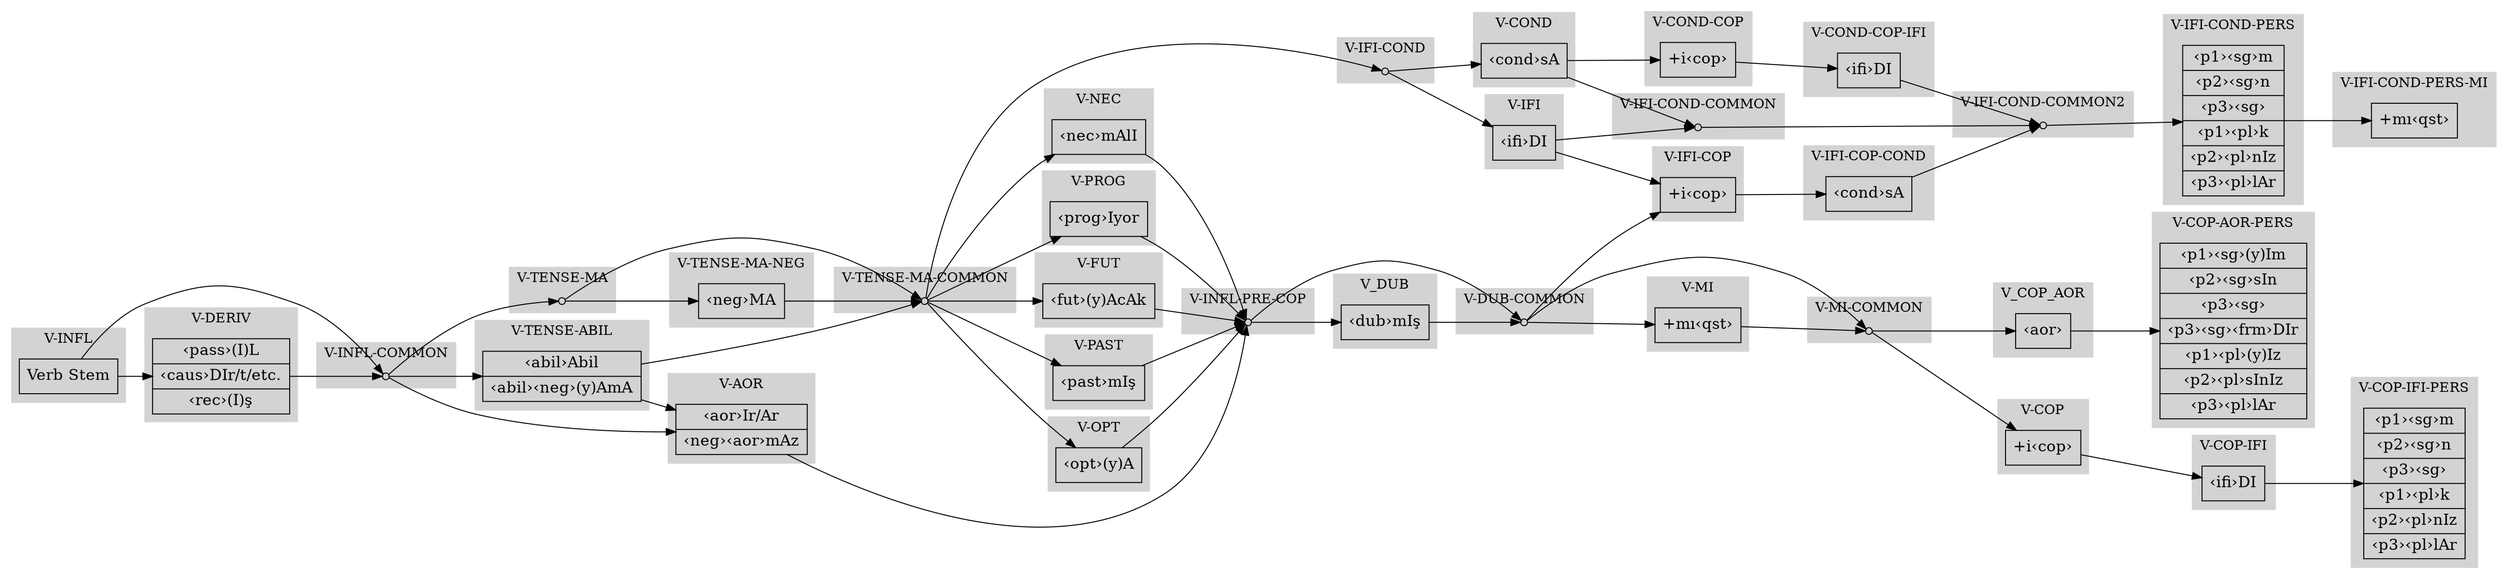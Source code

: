 digraph g {

	forcelabels=true;
	//splines = ortho ;

	graph [
		rankdir = "LR"
	];

	node [
		fontsize = "16"
		shape = "ellipse"
	];
	
	edge [
	];

	subgraph clusterV_INFL { style=filled; color=lightgrey;
	label="V-INFL" ;
	"V-INFL" [
		label = "Verb Stem"
		shape = "record"
	];
	}

	subgraph clusterV_DERIV { style=filled; color=lightgrey;
	label="V-DERIV" ;
	"V-DERIV" [
		label = "<f0> ‹pass›(I)L| <f1> ‹caus›DIr/t/etc. | <f2> ‹rec›(I)ş"
		shape = "record"
	];
	}

	subgraph clusterV_INFL_COMMON { style=filled; color=lightgrey;
	label="V-INFL-COMMON" ;
	"V-INFL-COMMON" [
		shape = circle
		label = ""
		//xlabel = "V-INFL-COMMON"
		height=.1,width=.1
	];
	}

	subgraph clusterV_TENSE_MA { style=filled; color=lightgrey;
	label="V-TENSE-MA" ;
	"V-TENSE-MA" [
		shape = circle
		label = ""
		height=.1,width=.1
	];
	}

	subgraph clusterV_TENSE_MA_NEG { style=filled; color=lightgrey;
	label="V-TENSE-MA-NEG" ;
	"V-TENSE-MA-NEG" [
		label = "‹neg›MA"
		shape = "record"
	];
	}

	subgraph clusterV_TENSE_ABIL { style=filled; color=lightgrey;
	label="V-TENSE-ABIL" ;
	"V-TENSE-ABIL" [
		label = "<f0> ‹abil›Abil |<f1> ‹abil›‹neg›(y)AmA"
		shape = "record"
	];
	}

	subgraph clusterV_IFI_COND { style=filled; color=lightgrey;
	label="V-IFI-COND" ;
	"V-IFI-COND" [
		shape = circle, //diamond
		//style=filled
		//label="V-IFI-COND"
		label = ""
		height=.1,width=.1
	];
	}

	subgraph clusterV_COND { style=filled; color=lightgrey;
	label="V-COND" ;
	"V-COND" [
		label = "‹cond›sA"
		shape = "record"
	];
	}

	subgraph clusterV_IFI { style=filled; color=lightgrey;
	label="V-IFI" ;
	"V-IFI" [
		label = "‹ifi›DI"
		shape = "record"
	];
	}

	subgraph clusterV_IFI_COND_COMMON { style=filled; color=lightgrey;
	label="V-IFI-COND-COMMON" ;
	"V-IFI-COND-COMMON" [
		shape = circle
		label = ""
		height=.1,width=.1
	] ;
	}

	subgraph clusterV_IFI_COP { style=filled; color=lightgrey;
	label="V-IFI-COP" ;
	"V-IFI-COP" [
		label = "+i‹cop›"
		shape = record
	] ;
	}

	subgraph clusterV_COND_COP { style=filled; color=lightgrey;
	label="V-COND-COP" ;
	"V-COND-COP" [
		label = "+i‹cop›"
		shape = record
	] ;
	}

	subgraph clusterV_IFI_COP_COND { style=filled; color=lightgrey;
	label="V-IFI-COP-COND" ;
	"V-IFI-COP-COND" [
		label = "‹cond›sA"
		shape = record
	] ;
	}

	subgraph clusterV_COND_COP_IFI { style=filled; color=lightgrey;
	label="V-COND-COP-IFI" ;
	"V-COND-COP-IFI" [
		label = "‹ifi›DI"
		shape = "record"
	] ;
	}

	subgraph clusterV_IFI_COND_COMMON2 { style=filled; color=lightgrey;
	label="V-IFI-COND-COMMON2" ;
	"V-IFI-COND-COMMON2" [
		shape = circle
		label = ""
		//xlabel = "V-IFI-COND-COMMON2"
		height=.1,width=.1
	] ;
	}

	subgraph clusterV_IFI_COND_PERS { style=filled; color=lightgrey;
	label="V-IFI-COND-PERS" ;
	"V-IFI-COND-PERS" [
		label = "<f0> ‹p1›‹sg›m |<f1> ‹p2›‹sg›n |<f2> ‹p3›‹sg› |<f3> ‹p1›‹pl›k |<f4> ‹p2›‹pl›nIz |<f5> ‹p3›‹pl›lAr"
		shape = "record"
	] ;
	}

	subgraph clusterV_IFI_COND_PERS_MI { style=filled; color=lightgrey;
	label="V-IFI-COND-PERS-MI" ;
	"V-IFI-COND-PERS-MI" [
		label = "+mı‹qst›"
		shape = "record"
	] ;
	}

	subgraph clusterV_AOR { style=filled; color=lightgrey;
	label="V-AOR" ;
	"V-AOR" [
		label = "<f0> ‹aor›Ir/Ar |<f1> ‹neg›‹aor›mAz"
		//xlabel = "V-AOR"
		shape = "record"
	];
	}

	subgraph clusterV_INFL_PRE_COP { style=filled; color=lightgrey;
	label="V-INFL-PRE-COP" ;
	"V-INFL-PRE-COP" [
		shape = circle
		label = ""
		//xlabel = "V-INFL-PRE-COP"
		height=.1,width=.1
	] ;
	}

	subgraph clusterV_TENSE_MA_COMMON { style=filled; color=lightgrey;
	label="V-TENSE-MA-COMMON" ;
	"V-TENSE-MA-COMMON" [
		//label = "<f0> ‹prog›Iyor |<f1> ‹fut›(y)AcAk |<f2> ‹past›mIş |<f3> ‹opt›(y)A |<f4> ‹nec›mAlI"
		//shape = "record"
		shape = circle
		label = ""
		//xlabel = "V-TENSE-MA-COMMON"
		height=.1,width=.1
	] ;
	}

	subgraph clusterV_PROG { style=filled; color=lightgrey;
	label="V-PROG" ;
	"V-PROG" [
		label = "‹prog›Iyor"
		//xlabel = "V-PROG"
		shape = record
	] ;
	}

	subgraph clusterV_FUT { style=filled; color=lightgrey;
	label="V-FUT" ;
	"V-FUT" [
		label = "‹fut›(y)AcAk"
		//xlabel = "V-FUT"
		shape = record
	] ;
	}

	subgraph clusterV_PAST { style=filled; color=lightgrey;
	label="V-PAST" ;
	"V-PAST" [
		label = "‹past›mIş"
		//xlabel = "V-PAST"
		shape = record
	] ;
	}
	
	subgraph clusterV_OPT { style=filled; color=lightgrey;
	label="V-OPT" ;
	"V-OPT" [
		label = "‹opt›(y)A"
		//xlabel = "V-OPT"
		shape = record
	] ;
	}
	
	subgraph clusterV_NEC { style=filled; color=lightgrey;
	label="V-NEC" ;
	"V-NEC" [
		label = "‹nec›mAlI"
		//xlabel = "V-NEC"
		shape = record
	] ;
	}

	subgraph clusterV_DUB { style=filled; color=lightgrey;
	label="V_DUB" ;
	"V-DUB" [
		label = "‹dub›mIş"
		//xlabel = "V-DUB"
		shape = record
	] ;
	}

	subgraph clusterV_DUB_COMMON { style=filled; color=lightgrey;
	label="V-DUB-COMMON" ;
	"V-DUB-COMMON" [
		shape = circle
		label = ""
		//xlabel = "V-DUB-COMMON"
		height=.1,width=.1
	] ;
	}

	subgraph clusterV_MI { style=filled; color=lightgrey;
	label="V-MI" ;
	"V-MI" [
		label = "+mı‹qst›"
		//xlabel = "V-MI"
		shape = record
	] ;
	}

	subgraph clusterV_MI_COMMON { style=filled; color=lightgrey;
	label="V-MI-COMMON" ;
	"V-MI-COMMON" [
		shape = circle
		label = ""
		//xlabel = "V-MI-COMMON"
		height=.1,width=.1
	] ;
	}

	subgraph clusterV_COP { style=filled; color=lightgrey;
	label="V-COP" ;
	"V-COP" [
		label = "+i‹cop›"
		//xlabel = "V-COP"
		shape = record
	] ;
	}

	subgraph clusterV_COP_IFI { style=filled; color=lightgrey;
	label="V-COP-IFI" ;
	"V-COP-IFI" [
		label = "‹ifi›DI"
		//xlabel = "V-COP-IFI"
		shape = record
	] ;
	}

	subgraph clusterV_COP_IFI_PERS { style=filled; color=lightgrey;
	label="V-COP-IFI-PERS" ;
	"V-COP-IFI-PERS" [
		label = "<f0> ‹p1›‹sg›m |<f1> ‹p2›‹sg›n |<f2> ‹p3›‹sg› |<f3> ‹p1›‹pl›k |<f4> ‹p2›‹pl›nIz |<f5> ‹p3›‹pl›lAr"
		//xlabel = "V-COP-IFI-PERS"
		shape = "record"
	] ;
	}

	subgraph clusterV_COP_AOR { style=filled; color=lightgrey;
	label="V_COP_AOR" ;
	"V-COP-AOR" [
		label = "‹aor›"
		//xlabel = "V-COP-AOR"
		shape = "record"
	] ;
	}

	subgraph clusterV_COP_AOR_PERS { style=filled; color=lightgrey;
	label="V-COP-AOR-PERS" ;
	"V-COP-AOR-PERS" [
		label = "<f0> ‹p1›‹sg›(y)Im |<f1> ‹p2›‹sg›sIn |<f2> ‹p3›‹sg› |<f3> ‹p3›‹sg›‹frm›DIr |<f4> ‹p1›‹pl›(y)Iz |<f5> ‹p2›‹pl›sInIz |<f6> ‹p3›‹pl›lAr"
		shape = "record"
	] ;
	}



	"V-INFL" -> "V-DERIV" ;
	"V-INFL" -> "V-INFL-COMMON"  [constraint=false] ;
	"V-DERIV" -> "V-INFL-COMMON" ;

	"V-INFL-COMMON" -> "V-TENSE-MA" ;

	"V-TENSE-MA" -> "V-TENSE-MA-COMMON"  [constraint=false]  ;
	"V-TENSE-MA" -> "V-TENSE-MA-NEG" ;

	"V-INFL-COMMON" -> "V-TENSE-ABIL" ;
	"V-TENSE-ABIL" -> "V-TENSE-MA-COMMON" ;
	"V-TENSE-ABIL" -> "V-AOR" ;

	"V-INFL-COMMON" -> "V-AOR" ;
	"V-AOR" -> "V-INFL-PRE-COP" ;

	"V-TENSE-MA-NEG" -> "V-TENSE-MA-COMMON";
	"V-TENSE-MA-COMMON" -> "V-IFI-COND" ;
	"V-TENSE-MA-COMMON" -> "V-PROG" ;
	"V-TENSE-MA-COMMON" -> "V-FUT" ;
	"V-TENSE-MA-COMMON" -> "V-PAST" ;
	"V-TENSE-MA-COMMON" -> "V-OPT" ;
	"V-TENSE-MA-COMMON" -> "V-NEC" ;

	"V-IFI-COND" -> "V-IFI" ;
	"V-IFI-COND" -> "V-COND" ;

	"V-IFI" -> "V-IFI-COND-COMMON" ;
	"V-COND" -> "V-IFI-COND-COMMON" ;
	"V-IFI" -> "V-IFI-COP" ;
	"V-COND" -> "V-COND-COP" ;
	"V-IFI-COP" -> "V-IFI-COP-COND" ;
	"V-COND-COP" -> "V-COND-COP-IFI" ;
	"V-IFI-COP-COND" -> "V-IFI-COND-COMMON2" ;
	"V-COND-COP-IFI" -> "V-IFI-COND-COMMON2" ;
	"V-IFI-COND-COMMON" -> "V-IFI-COND-COMMON2" ;
	"V-IFI-COND-COMMON2" -> "V-IFI-COND-PERS" ;
	"V-IFI-COND-PERS" -> "V-IFI-COND-PERS-MI" ;


	"V-PROG" -> "V-INFL-PRE-COP" ;
	"V-FUT" -> "V-INFL-PRE-COP" ;
	"V-PAST" -> "V-INFL-PRE-COP" ;
	"V-OPT" -> "V-INFL-PRE-COP" ;
	"V-NEC" -> "V-INFL-PRE-COP" ;

	"V-INFL-PRE-COP" -> "V-DUB" ;
	"V-DUB" -> "V-DUB-COMMON" ;
	"V-INFL-PRE-COP" -> "V-DUB-COMMON"  [constraint=false] ;
	"V-DUB-COMMON" -> "V-IFI-COP" ;

	"V-DUB-COMMON" -> "V-MI" ; // [taillabel="V-DUB-COMMON",labelangle=90]  ;
	"V-DUB-COMMON" -> "V-MI-COMMON"  [constraint=false] ;
	"V-MI" -> "V-MI-COMMON" ; // [taillabel="V-MI",labelangle=90] ;

	"V-MI-COMMON" -> "V-COP" ;
	"V-COP" -> "V-COP-IFI" ;
	"V-COP-IFI" -> "V-COP-IFI-PERS" ;
	"V-MI-COMMON" -> "V-COP-AOR" ;
	"V-COP-AOR" -> "V-COP-AOR-PERS" ;

}

